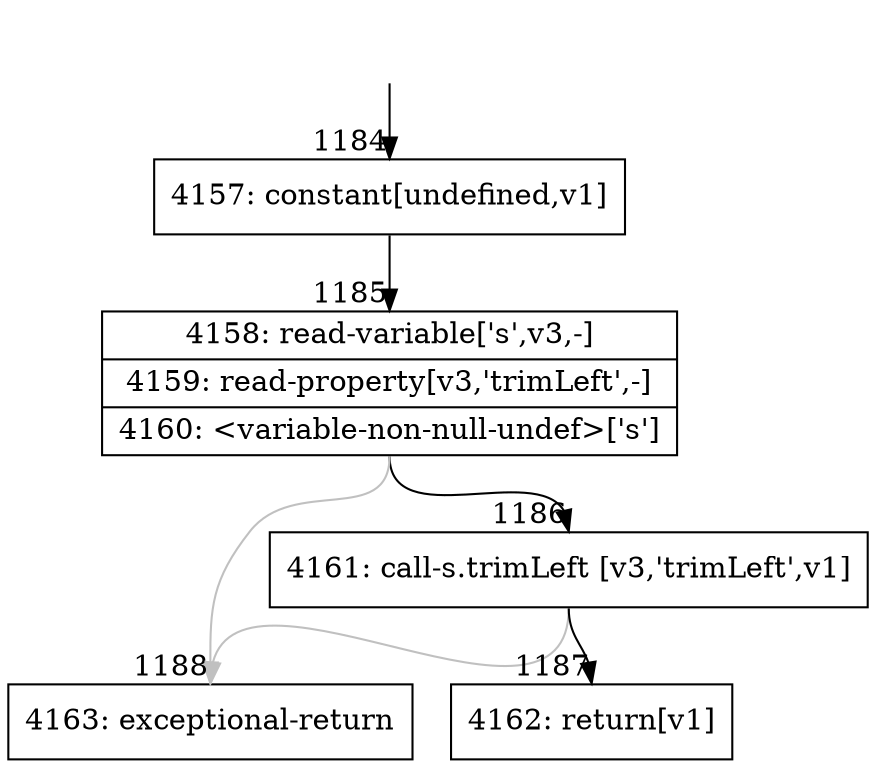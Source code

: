 digraph {
rankdir="TD"
BB_entry62[shape=none,label=""];
BB_entry62 -> BB1184 [tailport=s, headport=n, headlabel="    1184"]
BB1184 [shape=record label="{4157: constant[undefined,v1]}" ] 
BB1184 -> BB1185 [tailport=s, headport=n, headlabel="      1185"]
BB1185 [shape=record label="{4158: read-variable['s',v3,-]|4159: read-property[v3,'trimLeft',-]|4160: \<variable-non-null-undef\>['s']}" ] 
BB1185 -> BB1186 [tailport=s, headport=n, headlabel="      1186"]
BB1185 -> BB1188 [tailport=s, headport=n, color=gray, headlabel="      1188"]
BB1186 [shape=record label="{4161: call-s.trimLeft [v3,'trimLeft',v1]}" ] 
BB1186 -> BB1187 [tailport=s, headport=n, headlabel="      1187"]
BB1186 -> BB1188 [tailport=s, headport=n, color=gray]
BB1187 [shape=record label="{4162: return[v1]}" ] 
BB1188 [shape=record label="{4163: exceptional-return}" ] 
//#$~ 1881
}
